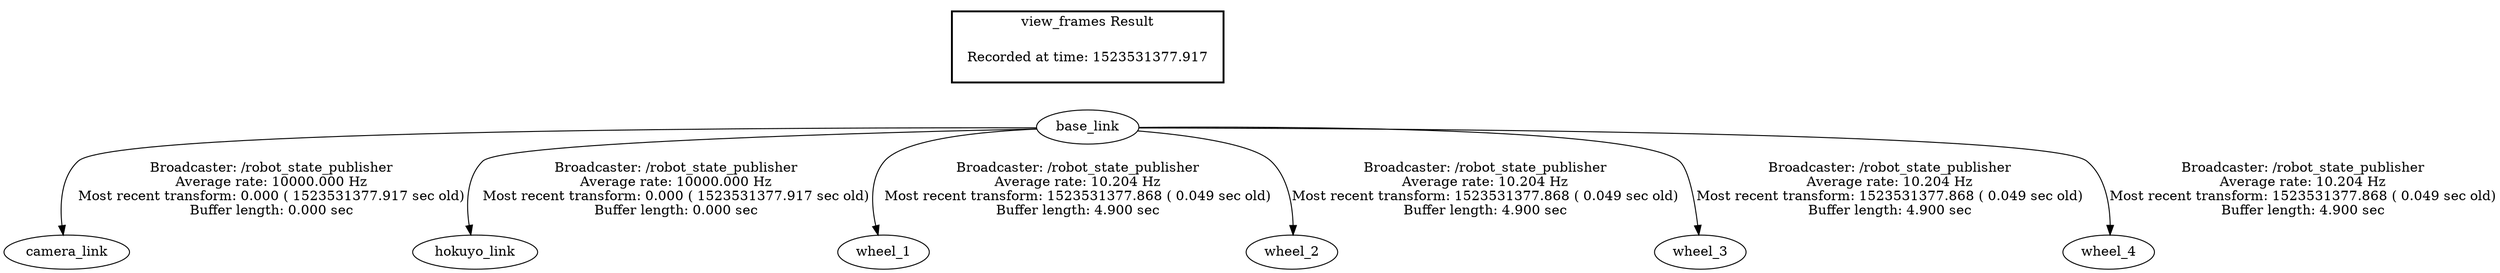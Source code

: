 digraph G {
"base_link" -> "camera_link"[label="Broadcaster: /robot_state_publisher\nAverage rate: 10000.000 Hz\nMost recent transform: 0.000 ( 1523531377.917 sec old)\nBuffer length: 0.000 sec\n"];
"base_link" -> "hokuyo_link"[label="Broadcaster: /robot_state_publisher\nAverage rate: 10000.000 Hz\nMost recent transform: 0.000 ( 1523531377.917 sec old)\nBuffer length: 0.000 sec\n"];
"base_link" -> "wheel_1"[label="Broadcaster: /robot_state_publisher\nAverage rate: 10.204 Hz\nMost recent transform: 1523531377.868 ( 0.049 sec old)\nBuffer length: 4.900 sec\n"];
"base_link" -> "wheel_2"[label="Broadcaster: /robot_state_publisher\nAverage rate: 10.204 Hz\nMost recent transform: 1523531377.868 ( 0.049 sec old)\nBuffer length: 4.900 sec\n"];
"base_link" -> "wheel_3"[label="Broadcaster: /robot_state_publisher\nAverage rate: 10.204 Hz\nMost recent transform: 1523531377.868 ( 0.049 sec old)\nBuffer length: 4.900 sec\n"];
"base_link" -> "wheel_4"[label="Broadcaster: /robot_state_publisher\nAverage rate: 10.204 Hz\nMost recent transform: 1523531377.868 ( 0.049 sec old)\nBuffer length: 4.900 sec\n"];
edge [style=invis];
 subgraph cluster_legend { style=bold; color=black; label ="view_frames Result";
"Recorded at time: 1523531377.917"[ shape=plaintext ] ;
 }->"base_link";
}